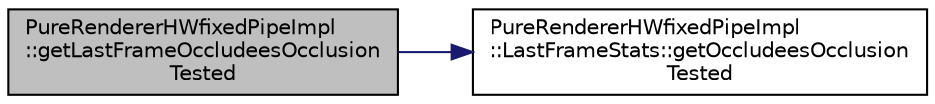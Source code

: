 digraph "PureRendererHWfixedPipeImpl::getLastFrameOccludeesOcclusionTested"
{
 // LATEX_PDF_SIZE
  edge [fontname="Helvetica",fontsize="10",labelfontname="Helvetica",labelfontsize="10"];
  node [fontname="Helvetica",fontsize="10",shape=record];
  rankdir="LR";
  Node1 [label="PureRendererHWfixedPipeImpl\l::getLastFrameOccludeesOcclusion\lTested",height=0.2,width=0.4,color="black", fillcolor="grey75", style="filled", fontcolor="black",tooltip="Returns number of occludees that had occlusion test enabled (not necessarily ongoing) in last frame."];
  Node1 -> Node2 [color="midnightblue",fontsize="10",style="solid",fontname="Helvetica"];
  Node2 [label="PureRendererHWfixedPipeImpl\l::LastFrameStats::getOccludeesOcclusion\lTested",height=0.2,width=0.4,color="black", fillcolor="white", style="filled",URL="$class_pure_renderer_h_wfixed_pipe_impl_1_1_last_frame_stats.html#a23ad1733a86a87a441bc0e8a61d5f182",tooltip=" "];
}
